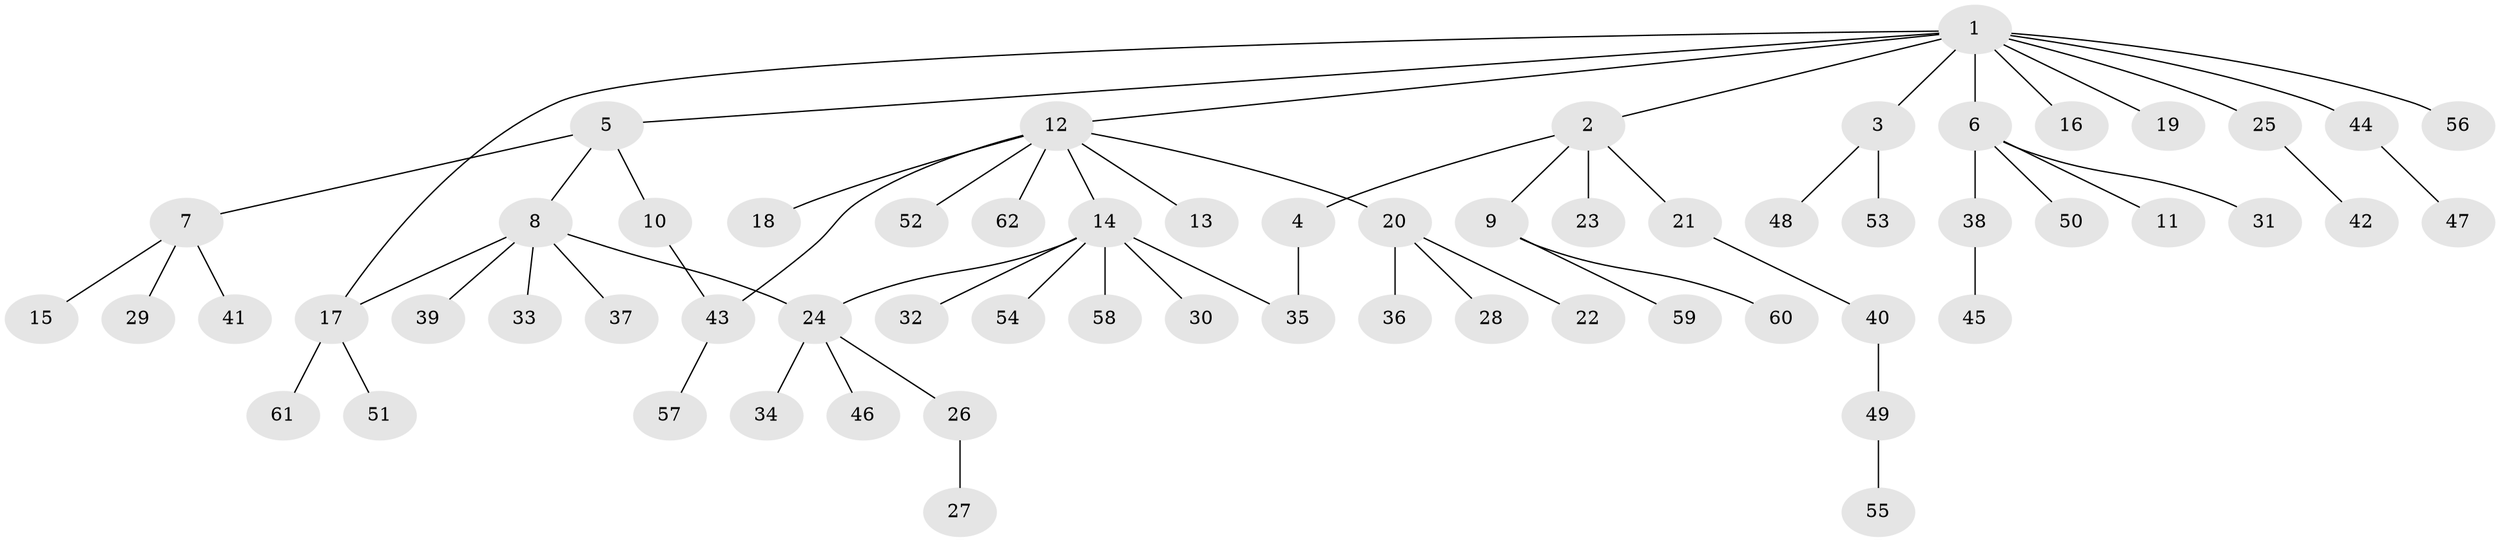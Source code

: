 // Generated by graph-tools (version 1.1) at 2025/47/03/09/25 04:47:27]
// undirected, 62 vertices, 65 edges
graph export_dot {
graph [start="1"]
  node [color=gray90,style=filled];
  1;
  2;
  3;
  4;
  5;
  6;
  7;
  8;
  9;
  10;
  11;
  12;
  13;
  14;
  15;
  16;
  17;
  18;
  19;
  20;
  21;
  22;
  23;
  24;
  25;
  26;
  27;
  28;
  29;
  30;
  31;
  32;
  33;
  34;
  35;
  36;
  37;
  38;
  39;
  40;
  41;
  42;
  43;
  44;
  45;
  46;
  47;
  48;
  49;
  50;
  51;
  52;
  53;
  54;
  55;
  56;
  57;
  58;
  59;
  60;
  61;
  62;
  1 -- 2;
  1 -- 3;
  1 -- 5;
  1 -- 6;
  1 -- 12;
  1 -- 16;
  1 -- 17;
  1 -- 19;
  1 -- 25;
  1 -- 44;
  1 -- 56;
  2 -- 4;
  2 -- 9;
  2 -- 21;
  2 -- 23;
  3 -- 48;
  3 -- 53;
  4 -- 35;
  5 -- 7;
  5 -- 8;
  5 -- 10;
  6 -- 11;
  6 -- 31;
  6 -- 38;
  6 -- 50;
  7 -- 15;
  7 -- 29;
  7 -- 41;
  8 -- 17;
  8 -- 24;
  8 -- 33;
  8 -- 37;
  8 -- 39;
  9 -- 59;
  9 -- 60;
  10 -- 43;
  12 -- 13;
  12 -- 14;
  12 -- 18;
  12 -- 20;
  12 -- 43;
  12 -- 52;
  12 -- 62;
  14 -- 24;
  14 -- 30;
  14 -- 32;
  14 -- 35;
  14 -- 54;
  14 -- 58;
  17 -- 51;
  17 -- 61;
  20 -- 22;
  20 -- 28;
  20 -- 36;
  21 -- 40;
  24 -- 26;
  24 -- 34;
  24 -- 46;
  25 -- 42;
  26 -- 27;
  38 -- 45;
  40 -- 49;
  43 -- 57;
  44 -- 47;
  49 -- 55;
}
